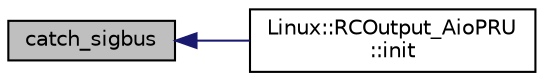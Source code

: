 digraph "catch_sigbus"
{
 // INTERACTIVE_SVG=YES
  edge [fontname="Helvetica",fontsize="10",labelfontname="Helvetica",labelfontsize="10"];
  node [fontname="Helvetica",fontsize="10",shape=record];
  rankdir="LR";
  Node1 [label="catch_sigbus",height=0.2,width=0.4,color="black", fillcolor="grey75", style="filled", fontcolor="black"];
  Node1 -> Node2 [dir="back",color="midnightblue",fontsize="10",style="solid",fontname="Helvetica"];
  Node2 [label="Linux::RCOutput_AioPRU\l::init",height=0.2,width=0.4,color="black", fillcolor="white", style="filled",URL="$classLinux_1_1RCOutput__AioPRU.html#a2e4dd35778d5d38a8cd4294c53b6771c"];
}
